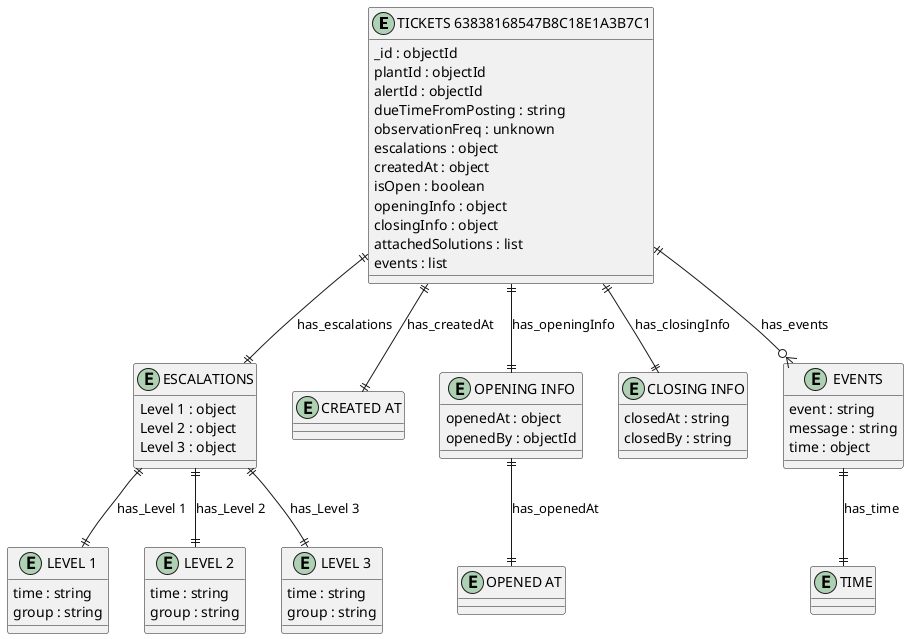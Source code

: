 @startuml TICKETS_63838168547B8C18E1A3B7C1_Diagram

entity "TICKETS 63838168547B8C18E1A3B7C1" as TICKETS_63838168547B8C18E1A3B7C1 {
  _id : objectId
  plantId : objectId
  alertId : objectId
  dueTimeFromPosting : string
  observationFreq : unknown
  escalations : object
  createdAt : object
  isOpen : boolean
  openingInfo : object
  closingInfo : object
  attachedSolutions : list
  events : list
}

entity "ESCALATIONS" as ESCALATIONS {
  Level 1 : object
  Level 2 : object
  Level 3 : object
}

entity "LEVEL 1" as LEVEL_1 {
  time : string
  group : string
}

entity "LEVEL 2" as LEVEL_2 {
  time : string
  group : string
}

entity "LEVEL 3" as LEVEL_3 {
  time : string
  group : string
}

entity "CREATED AT" as CREATED_AT {
}

entity "OPENING INFO" as OPENING_INFO {
  openedAt : object
  openedBy : objectId
}

entity "OPENED AT" as OPENED_AT {
}

entity "CLOSING INFO" as CLOSING_INFO {
  closedAt : string
  closedBy : string
}

entity "EVENTS" as EVENTS {
  event : string
  message : string
  time : object
}

entity "TIME" as TIME {
}

' // Relationships
TICKETS_63838168547B8C18E1A3B7C1 ||--|| ESCALATIONS : has_escalations
ESCALATIONS ||--|| LEVEL_1 : has_Level 1
ESCALATIONS ||--|| LEVEL_2 : has_Level 2
ESCALATIONS ||--|| LEVEL_3 : has_Level 3
TICKETS_63838168547B8C18E1A3B7C1 ||--|| CREATED_AT : has_createdAt
TICKETS_63838168547B8C18E1A3B7C1 ||--|| OPENING_INFO : has_openingInfo
OPENING_INFO ||--|| OPENED_AT : has_openedAt
TICKETS_63838168547B8C18E1A3B7C1 ||--|| CLOSING_INFO : has_closingInfo
TICKETS_63838168547B8C18E1A3B7C1 ||--o{ EVENTS : has_events
EVENTS ||--|| TIME : has_time
@enduml